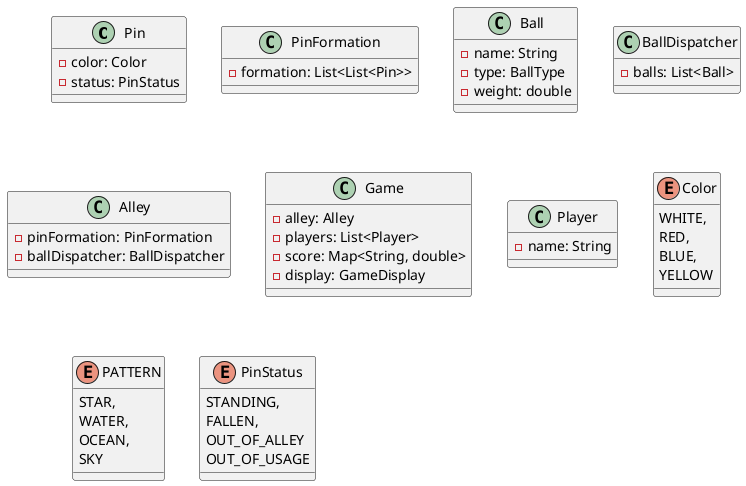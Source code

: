 @startuml
'https://plantuml.com/class-diagram

class Pin {
    - color: Color
    - status: PinStatus
}

class PinFormation {
    - formation: List<List<Pin>>
}

class Ball {
    - name: String
    - type: BallType
    - weight: double
}

class BallDispatcher {
    - balls: List<Ball>
}
class Alley {
    - pinFormation: PinFormation
    - ballDispatcher: BallDispatcher
}

class Game {
    - alley: Alley
    - players: List<Player>
    - score: Map<String, double>
    - display: GameDisplay
}

class Player {
    - name: String
}

enum Color {
    WHITE,
    RED,
    BLUE,
    YELLOW
}

enum PATTERN {
    STAR,
    WATER,
    OCEAN,
    SKY
}

enum PinStatus {
    STANDING,
    FALLEN,
    OUT_OF_ALLEY
    OUT_OF_USAGE
}
@enduml